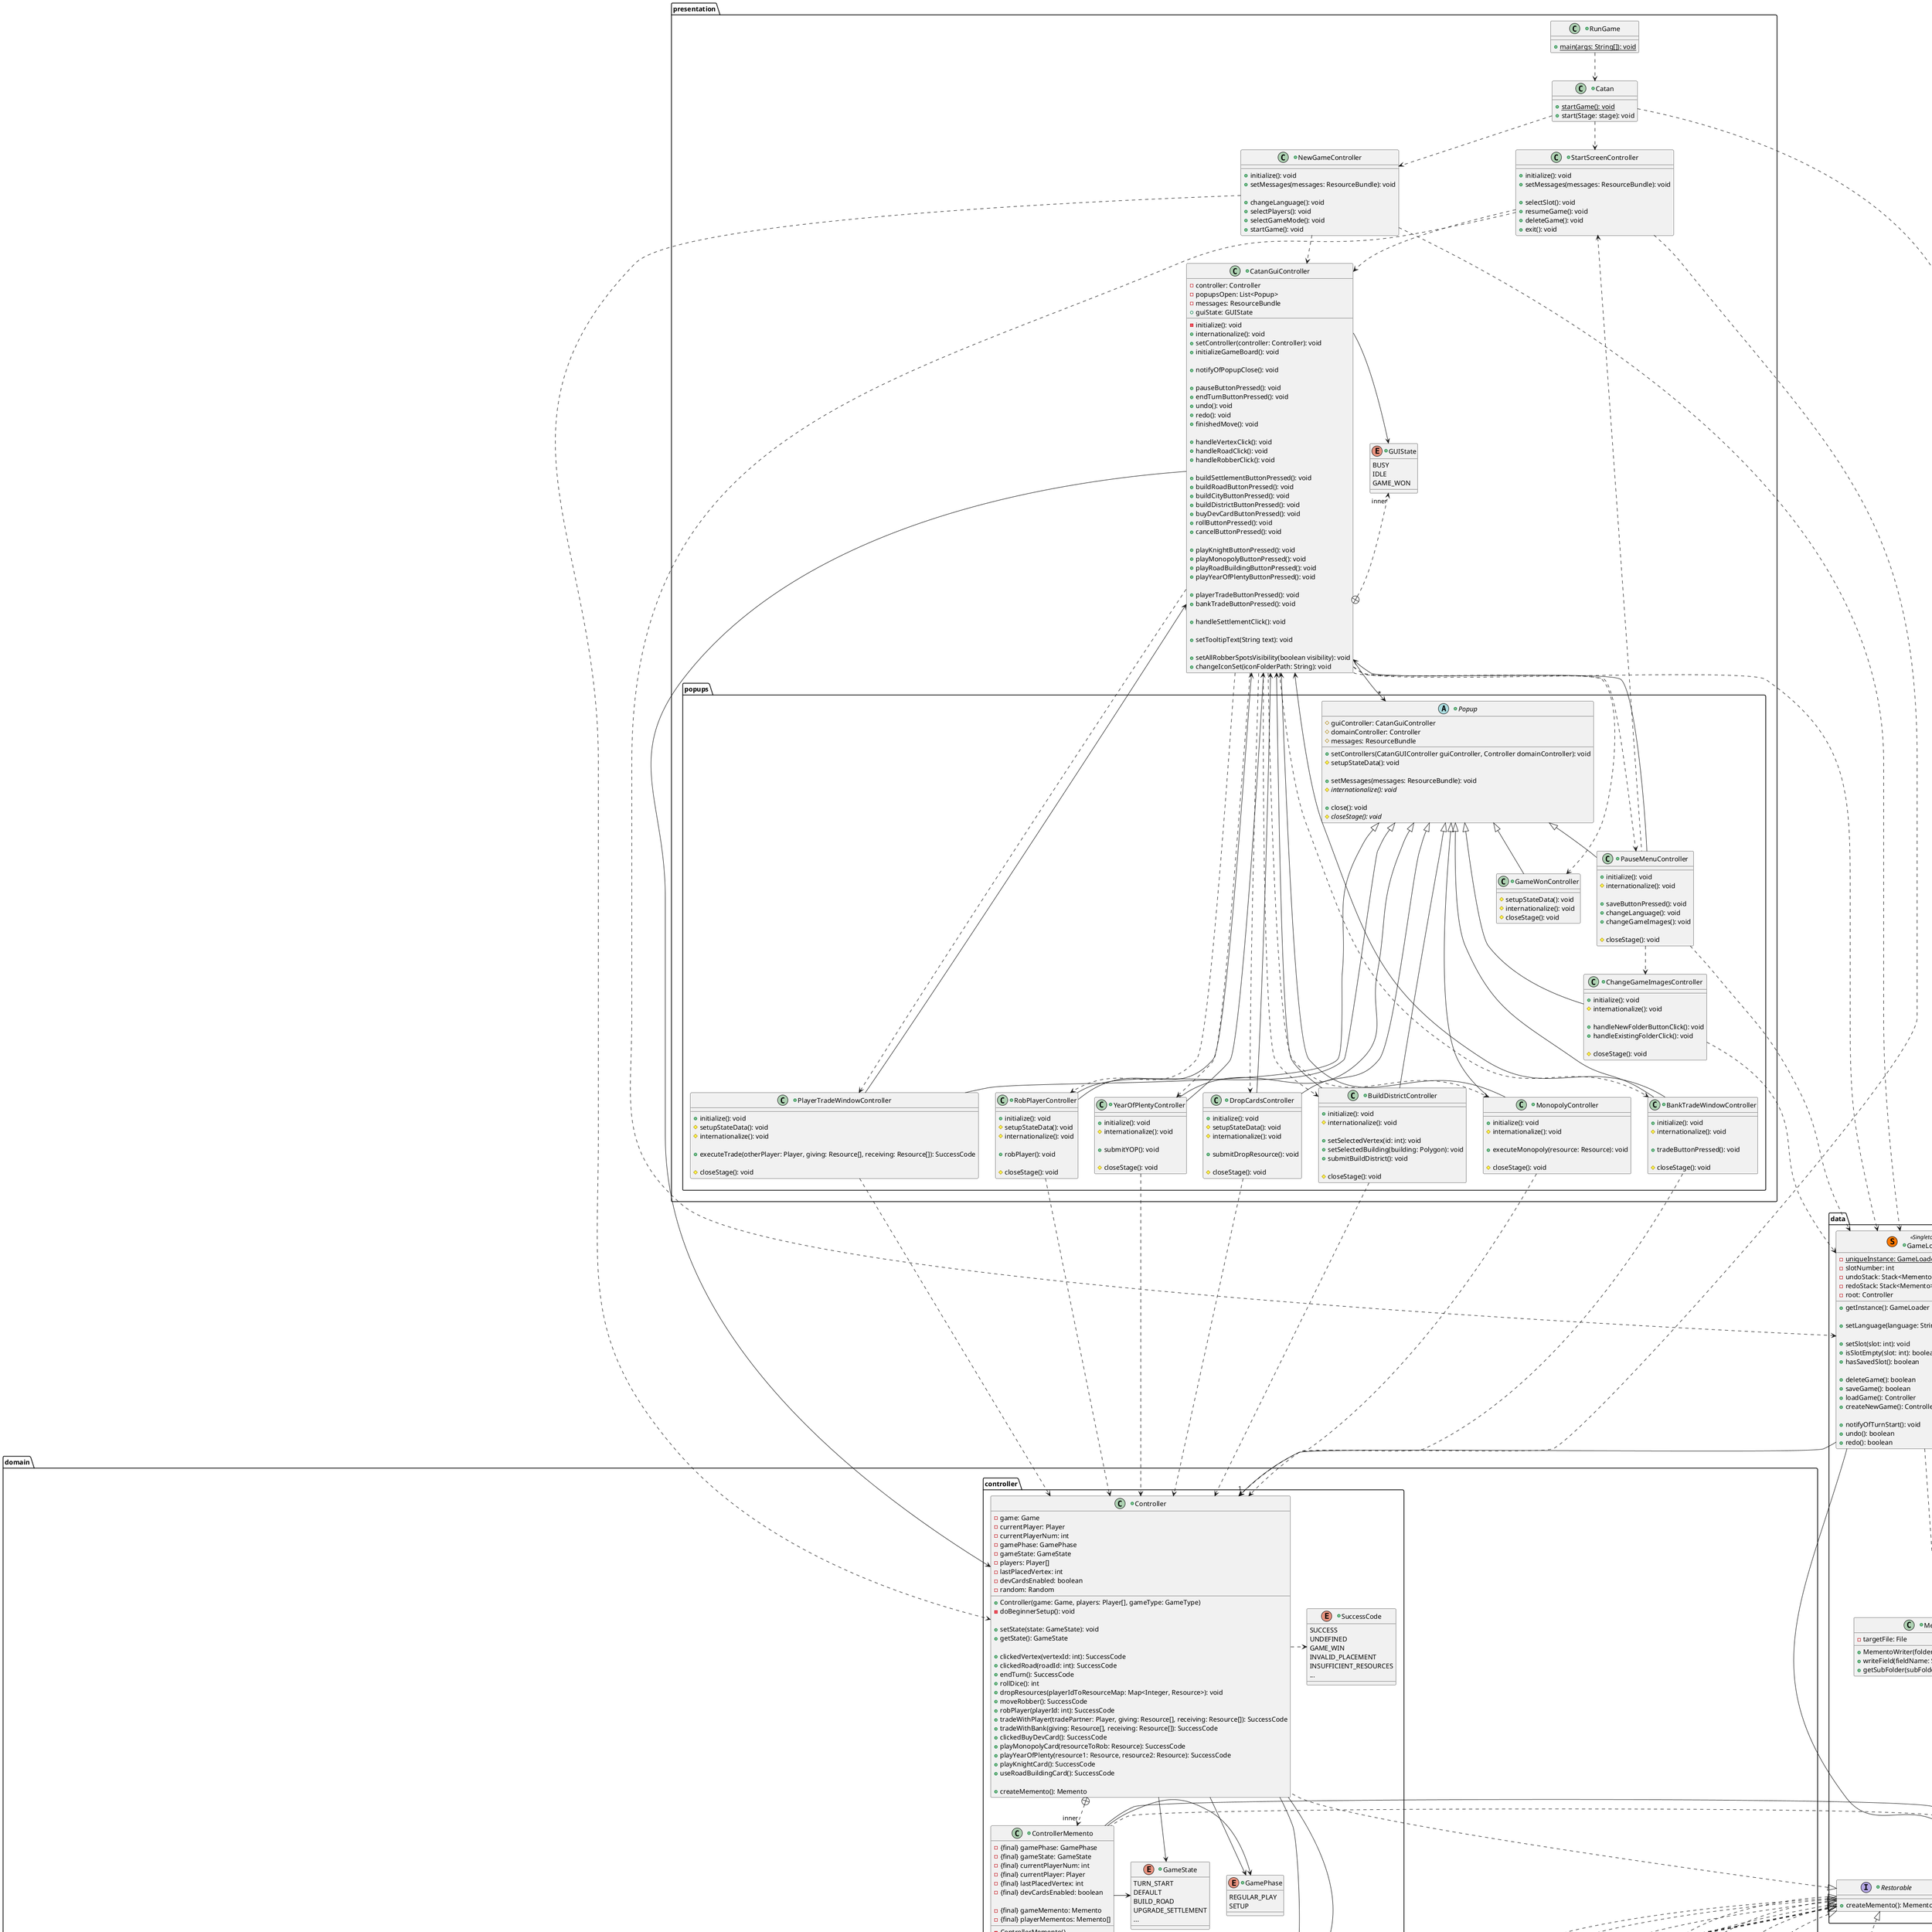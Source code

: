 @startuml

skinparam package<<Layout>> {
  borderColor Transparent
  backgroundColor Transparent
  fontColor Transparent
  stereotypeFontColor Transparent
}

package presentation {
    +class RunGame {
        +{static} main(args: String[]): void
    }

    +class Catan {
        +{static} startGame(): void
        +start(Stage: stage): void
    }

    +class StartScreenController {
        +initialize(): void
        +setMessages(messages: ResourceBundle): void

        +selectSlot(): void
        +resumeGame(): void
        +deleteGame(): void
        +exit(): void
    }

    +class NewGameController {
        +initialize(): void
        +setMessages(messages: ResourceBundle): void

        +changeLanguage(): void
        +selectPlayers(): void
        +selectGameMode(): void
        +startGame(): void
    }

    +class CatanGuiController {
        -controller: Controller
        -popupsOpen: List<Popup>
        -messages: ResourceBundle
        +guiState: GUIState

        -initialize(): void
        +internationalize(): void
        +setController(controller: Controller): void
        +initializeGameBoard(): void

        +notifyOfPopupClose(): void

        +pauseButtonPressed(): void
        +endTurnButtonPressed(): void
        +undo(): void
        +redo(): void
        +finishedMove(): void

        +handleVertexClick(): void
        +handleRoadClick(): void
        +handleRobberClick(): void

        +buildSettlementButtonPressed(): void
        +buildRoadButtonPressed(): void
        +buildCityButtonPressed(): void
        +buildDistrictButtonPressed(): void
        +buyDevCardButtonPressed(): void
        +rollButtonPressed(): void
        +cancelButtonPressed(): void

        +playKnightButtonPressed(): void
        +playMonopolyButtonPressed(): void
        +playRoadBuildingButtonPressed(): void
        +playYearOfPlentyButtonPressed(): void

        +playerTradeButtonPressed(): void
        +bankTradeButtonPressed(): void

        +handleSettlementClick(): void

        +setTooltipText(String text): void

        +setAllRobberSpotsVisibility(boolean visibility): void
        +changeIconSet(iconFolderPath: String): void
    }

    +enum GUIState {
        BUSY
        IDLE
        GAME_WON
    }

    Catan ..down> StartScreenController
    Catan ..down> NewGameController

    StartScreenController ..down> CatanGuiController
    NewGameController ..down> CatanGuiController

    CatanGuiController +..right>"inner" GUIState
    CatanGuiController --right> GUIState

    package popups {
        +abstract class Popup {
            #guiController: CatanGuiController
            #domainController: Controller
            #messages: ResourceBundle

            +setControllers(CatanGUIController guiController, Controller domainController): void
            #setupStateData(): void

            +setMessages(messages: ResourceBundle): void
            #{abstract} internationalize(): void

            +close(): void
            #{abstract} closeStage(): void
        }

        +class BankTradeWindowController {
            +initialize(): void
            #internationalize(): void

            +tradeButtonPressed(): void

            #closeStage(): void
        }

        +class BuildDistrictController {
            +initialize(): void
            #internationalize(): void

            +setSelectedVertex(id: int): void
            +setSelectedBuilding(building: Polygon): void
            +submitBuildDistrict(): void

            #closeStage(): void
        }

        +class ChangeGameImagesController {
            +initialize(): void
            #internationalize(): void

            +handleNewFolderButtonClick(): void
            +handleExistingFolderClick(): void

            #closeStage(): void
        }

        +class DropCardsController {
            +initialize(): void
            #setupStateData(): void
            #internationalize(): void

            +submitDropResource(): void

            #closeStage(): void
        }

        +class GameWonController {
            #setupStateData(): void
            #internationalize(): void
            #closeStage(): void
        }

        +class MonopolyController {
            +initialize(): void
            #internationalize(): void

            +executeMonopoly(resource: Resource): void

            #closeStage(): void
        }

        +class PauseMenuController {
            +initialize(): void
            #internationalize(): void

            +saveButtonPressed(): void
            +changeLanguage(): void
            +changeGameImages(): void

            #closeStage(): void
        }

        +class PlayerTradeWindowController {
            +initialize(): void
            #setupStateData(): void
            #internationalize(): void

            +executeTrade(otherPlayer: Player, giving: Resource[], receiving: Resource[]): SuccessCode

            #closeStage(): void
        }

        +class RobPlayerController {
            +initialize(): void
            #setupStateData(): void
            #internationalize(): void

            +robPlayer(): void

            #closeStage(): void
        }

        +class YearOfPlentyController {
            +initialize(): void
            #internationalize(): void

            +submitYOP(): void

            #closeStage(): void
        }

        BankTradeWindowController --up--|> Popup
        BuildDistrictController --up--|> Popup
        ChangeGameImagesController --up|> Popup
        DropCardsController --up--|> Popup
        GameWonController --up|> Popup
        MonopolyController --up--|> Popup
        PauseMenuController --up|> Popup
        PlayerTradeWindowController --up--|> Popup
        RobPlayerController --up--|> Popup
        YearOfPlentyController --up--|> Popup
    }

    CatanGuiController --down>"*" Popup
    CatanGuiController ..down> PauseMenuController
    CatanGuiController ..down...> BankTradeWindowController
    CatanGuiController ..down...> BuildDistrictController
    CatanGuiController ..down...> DropCardsController
    CatanGuiController ..down> GameWonController
    CatanGuiController ..down...> MonopolyController
    CatanGuiController ..down...> PlayerTradeWindowController
    CatanGuiController ..down...> RobPlayerController
    CatanGuiController ..down...> YearOfPlentyController

    BankTradeWindowController --up> CatanGuiController
    BuildDistrictController --up> CatanGuiController
    DropCardsController --up> CatanGuiController
    MonopolyController --up> CatanGuiController
    PauseMenuController --up> CatanGuiController
    PlayerTradeWindowController --up> CatanGuiController
    RobPlayerController --up> CatanGuiController
    YearOfPlentyController --up> CatanGuiController

    PauseMenuController ..down> ChangeGameImagesController
    PauseMenuController ..up> StartScreenController

    RunGame ..down> Catan
}

package domain {
    package controller {
        +class Controller {
            -game: Game
            -currentPlayer: Player
            -currentPlayerNum: int
            -gamePhase: GamePhase
            -gameState: GameState
            -players: Player[]
            -lastPlacedVertex: int
            -devCardsEnabled: boolean
            -random: Random

            +Controller(game: Game, players: Player[], gameType: GameType)
            -doBeginnerSetup(): void

            +setState(state: GameState): void
            +getState(): GameState

            +clickedVertex(vertexId: int): SuccessCode
            +clickedRoad(roadId: int): SuccessCode
            +endTurn(): SuccessCode
            +rollDice(): int
            +dropResources(playerIdToResourceMap: Map<Integer, Resource>): void
            +moveRobber(): SuccessCode
            +robPlayer(playerId: int): SuccessCode
            +tradeWithPlayer(tradePartner: Player, giving: Resource[], receiving: Resource[]): SuccessCode
            +tradeWithBank(giving: Resource[], receiving: Resource[]): SuccessCode
            +clickedBuyDevCard(): SuccessCode
            +playMonopolyCard(resourceToRob: Resource): SuccessCode
            +playYearOfPlenty(resource1: Resource, resource2: Resource): SuccessCode
            +playKnightCard(): SuccessCode
            +useRoadBuildingCard(): SuccessCode

            +createMemento(): Memento
        }

        +class ControllerMemento {
            -{final} gamePhase: GamePhase
            -{final} gameState: GameState
            -{final} currentPlayerNum: int
            -{final} currentPlayer: Player
            -{final} lastPlacedVertex: int
            -{final} devCardsEnabled: boolean

            -{final} gameMemento: Memento
            -{final} playerMementos: Memento[]

            -ControllerMemento()
            +ControllerMemento(folder: File)
            +save(folder: File): void
            +restore(): void
        }

        +enum GamePhase {
            REGULAR_PLAY
            SETUP
        }

        +enum GameState {
            TURN_START
            DEFAULT
            BUILD_ROAD
            UPGRADE_SETTLEMENT
            ...
        }

        +enum SuccessCode {
            SUCCESS
            UNDEFINED
            GAME_WIN
            INVALID_PLACEMENT
            INSUFFICIENT_RESOURCES
            ...
        }

        Controller .> SuccessCode

        Controller +..>"inner" ControllerMemento

        Controller -> GamePhase
        Controller -> GameState
        ControllerMemento -> GamePhase
        ControllerMemento -> GameState
    }

    package level1 <<Layout>> {

        package player {
            +class Player {
                +playerNum: int
                +hand: Hand
                +harvestBooster: HarvestBooster
                +victoryPoints: int
                +hasPlayedDevCard: boolean
                +numKnightsPlayed: int
                ~numSettlements: int
                ~numRoads: int
                ~numCities: int
                -tradeBoosts: Resource[]
                -numTradeBoosts: int
                -hasLongestRoadCard: boolean
                -hasLargestArmy: boolean

                +Player(num: int, booster: HarvestBooster, resourceBank: Bank)

                +purchaseSettlement(): boolean
                +purchaseRoad(): boolean
                +addTradeBoost(resource: Resource): void
                +tradeResources(otherPlayer: Player, resourcesGiven: Resource[], resourcesReceived: Resource[]): boolean
                +tradeWithBank(resourceGiven: Resource, resourceTaken: Resource): boolean
                +canUpgradeSettlementToCity(): boolean
                +purchaseDevCard(card: DevCard): boolean
                +useDevCard(card: DevCard): boolean

                +giveLongestRoadCard(): void
                +removeLongestRoadCard(): void
                +hasLongestRoad(): boolean
                +incrementNumKnights(): void
                +hasLargestArmy(): boolean
                +giveLargestArmyCard(): void
                +removeLargestArmyCard(): void

                +toString(): String
                +createMemento(): Memento
            }

            +class PlayerMemento {
                -{final} victoryPoints: int
                -{final} hasPlayedDevCard: boolean
                -{final} numKnightsPlayed: int
                -{final} numSettlements: int
                -{final} numRoads: int
                -{final} numCities: int
                -{final} tradeBoosts: Resource[]
                -{final} numTradeBoosts: int
                -{final} hasLongestRoadCard: boolean
                -{final} hasLargestArmy: boolean

                -{final} handMemento: Memento
                -{final} harvestBoosterMemento: Memento

                -PlayerMemento()
                +PlayerMemento(folder: File)
                +save(folder: File): void
                +restore(): void
            }

            +class HarvestBooster {
                -boosts: Map<Resource, BoostType>
                -durations: Map<Resource, Integer>

                +HarvestBooster()

                +getAdjustedHarvest(resources: Resource[]): Resource[]
                +setBoost(resource: Resource: boostType: BoostType): void

                +createMemento(): Memento
            }

            +class HarvestBoosterMemento {
                -{final} boosts: Map<Resource, BoostType>
                -{final} durations: Map<Resource, Integer>

                -HarvestBoosterMemento()
                +HarvestBoosterMemento(folder: File)
                +save(folder: File): void
                +restore(): void
            }

            +class Hand {
                -hand: Map<Resource, Integer>
                -devCards: Map<DevCard, Integer>
                -devCardsBoughtThisTurn: Map<DevCard, Integer>

                +Hand()

                +addResource(type: Resource, amount: int): boolean
                +addResources(resource: Resource[]): boolean
                +removeResource(type: Resource, amount: int): boolean
                +removeResources(resource: Resource[]): boolean
                +getResourceCount(): int
                +getResourceCount(resource: Resource): int
                +getResourceTypes(): Resource[]
                +clearResources(): void

                +addDevelopmentCard(card: DevCard): boolean
                +removeDevelopmentCard(card: DevCard): boolean

                +createMemento(): Memento
            }

            +class HandMemento {
                -{final} hand: Map<Resource, Integer>
                -{final} devCards: Map<DevCard, Integer>
                -{final} devCardsBoughtThisTurn: Map<DevCard, Integer>

                -HandMemento()
                +HandMemento(folder: File)
                +save(folder: File): void
                +restore(): void
            }

            +enum BoostType {
                ZERO
                DOUBLE
                NONE
            }

            Player +..right>"inner" PlayerMemento
            Player --down>"1" Hand
            Player --down>"1" HarvestBooster

            HarvestBooster +..>"inner" HarvestBoosterMemento
            HarvestBooster --down>"*" BoostType
            HarvestBoosterMemento --down>"*" BoostType

            Hand +..>"inner" HandMemento
        }

        package game {
            +class Game {
                -gameBoard: Gameboard
                -gameBoardGraph: GameboardGraph
                -deck: DevelopmentCardDeck
                -bank: Bank
                -setup: boolean

                +Game(gb: GameBoard, vg: VertexGraph, rg: RoadGraph, devDeck: DevelopmentCardDeck, bank: Bank)

                +placeSettlement(vertex: int, player: Player) throws InvalidPlacementException, NotEnoughResourcesException
                +placeRoad(road: int, vertex: int, player: Player) throws InvalidPlacementException, NotEnoughResourcesException
                +distributeResource(player: Player, condition: int): void
                +upgradeSettlement(player: Player, vertexId: int): void, throws InvalidPlacementException, NotEnoughResourcesException
                +buildDistrictOnVertex(player: Player, vertexId: int, type: DistrictType): void, throws NotEnoughResourcesException, InvalidPlacementException
                +buyDevCard(Player: player): throws NotEnoughResourcesException, EmptyDevCardDeckException

                +endSetup(): void

                +dropCards(resources: Map<Player, Resource[]>): throws IllegalArgumentException
                +moveRobber(tileId: int): throws InvalidPlacementException
                +stealFromPlayer(robber: Player, robbed: Player): throws NotEnoughResourcesException

                +playMonopoly(robber: Player, playersToRob Player[], resourceToRob: Resource): throws CardNotPlayableException
                +playYearOfPlenty(player: Player, resource1: Resource, resource2: Resource): throws NotEnoughResourcesException, CardNotPlayableException

                +createMemento(): Memento
            }

            +class GameMemento {
                -{final} setup: boolean

                -{final} gameBoardMemento: Memento
                -{final} gameboardGraphMemento: Memento
                -{final} deckMemento: Memento
                -{final} bankMemento: Memento

                -GameMemento()
                +GameMemento(folder: File)
                +save(folder: File): void
                +restore(): void
            }

            +enum GameType {
                BEGINNER
                ADVANCED
            }

            +exception CardNotPlayableException {
            }

            +exception InvalidPlacementException {
            }

            +exception NotEnoughResourcesException {
            }

            Game ..up> GameType
            Game ..up> CardNotPlayableException
            Game ..up> InvalidPlacementException
            Game ..up> NotEnoughResourcesException

            Game +..>"inner" GameMemento
        }
    }

    package level2 <<Layout>> {
        package bank {
            +class Bank {
                -bank: Map<Resource, Integer>
                +Bank()

                +removeResource(type: Resource, amount: int): boolean
                +addResource(type: Resource, amount: int): boolean
                +getResourceAmount(type: Resource): int

                +createMemento(): Memento
            }

            +class BankMemento {
                -{final} bank: Map<Resource, Integer>
                -BankMemento()
                +BankMemento(folder: File)
                +save(folder: File): void
                +restore(): void
            }

            +enum Resource {
                BRICK
                LUMBER
                ORE
                GRAIN
                WOOL
                ANY
            }

            Bank ->"*" Resource
            BankMemento ->"*" Resource

            Bank +..>"inner" BankMemento
        }

        package devcarddeck {
            +class DevelopmentCardDeck {
                -{static} DEFAULT_DECK: DevCard[]
                -deck: List<DevCard>
                +DevelopmentCardDeck()

                +draw(): DevCard, throws EmptyDevCardDeckException
                +returnToDeck(card: DevCard): void

                +createMemento(): Memento
            }

            +class DevCardDeckMemento {
                -{final} deck: List<DevCard>
                -DevCardDeckMemento()
                +DevCardDeckMemento(folder: File)
                +save(folder: File): void
                +restore(): void
            }

            +enum DevCard {
                KNIGHT
                VICTORY
                BUILD_ROAD
                PLENTY
                MONOPOLY
            }

            +exception EmptyDevCardDeckException {
            }

            DevelopmentCardDeck ..up> EmptyDevCardDeckException

            DevelopmentCardDeck +..>"inner" DevCardDeckMemento

            DevelopmentCardDeck ->"*" DevCard
            DevCardDeckMemento ->"*" DevCard
        }

        package gameboard {
            +class GameBoard {
                -terrainOrder: Terrain[]
                -dieOrder: Integer[]
                -robberTile: Tile
                -tiles: Tile[]

                +GameBoard(type: GameType)

                +getTileVertexIDs(tileNum: int): List<Integer>
                +getTile(locationId: int): Tile
                +getTiles(): Tile[]
                +getRobberTile(): Tile
                +setRobberTile(): Tile

                +createMemento(): Memento
            }

            +class GameBoardMemento {
                -{final} terrainOrder: Terrain[]
                -{final} dieOrder: Integer[]
                -{final} robberTileNum: int

                -{final} tileMementos: Memento[]

                -GameBoardMemento()
                +GameBoardMemento(folder: File)
                +save(folder: File): void
                +restore(): void
            }

            +class Tile {
                -terrainType: Terrain
                -dieNumber: int
                -tileNumber: int
                -hasRobber: boolean
                -vertexIDs: List<Integer>
                -vertexIDsInitialized: boolean

                +Tile(terrain: Terrain, dieNum: int, tileNum: int, robber: boolean)
                +setAdjacentVertexes(vertexIds: List<Integer>): void

                +getVertexIDs(): List<Integer>
                +getTerrain(): Terrain
                +getResource(): Resource
                +getDieNumber(): int
                +getTileNumber(): int
                +getHasRobber(): boolean
                +setRobber(has: boolean): void

                +createMemento(): Memento
            }

            +class TileMemento {
                -{final} terrainType: Terrain
                -{final} dieNumber: int
                -{final} hasRobber: boolean

                -TileMemento()
                +TileMemento(folder: File)
                +save(folder: File): void
                +restore(): void
            }

            +enum Terrain {
                HILLS
                FORREST
                MOUNTAINS
                FIELDS
                PASTURE
                DESERT
            }

            GameBoard --down>"*" Tile

            GameBoard +..>"inner" GameBoardMemento
            Tile +..>"inner" TileMemento

            GameBoard ->"*" Terrain
            GameBoardMemento ->"*" Terrain
            Tile ->"1" Terrain
            TileMemento ->"1" Terrain
        }

        package graphs {
            +class GameboardGraph {
                -portResources: Resource[]
                -vertexes: Vertex[]
                -ports: Port[]
                -roads: Road[]

                +GameboardGraph(gameType: GameType)

                +getVertex(locationId: int): Vertex
                +getPort(locationId: int): Port
                +getRoad(locationId: int): Road

                +giveLongestRoadCard(): void
            }

            +class GameboardGraphMemento {
                -{final} portResources: Resource[]

                -{final} vertexMementos: Memento[]
                -{final} portMementos: Memento[]
                -{final} roadMementos: Memento[]

                -GameboardGraphMemento()
                +GameboardGraphMemento(folder: File)
                +save(folder: File): void
                +restore(): void
            }

            +class Port {
                -locationId: int
                -resource: Resource

                +Port(id: int, resourceType: Resource)

                +getLocationId(): int
                +getResource(): Resource

                +createMemento(): Memento
            }

            +class PortMemento {
                -{final} resource: Resource
                -PortMemento()
                +PortMemento(folder: File)
                +save(folder: File): void
                +restore(): void
            }

            +class Road {
                -locationId: int
                -adjacentRoads: List<Road>
                -adjacentVertexes: List<Vertex>
                -owner: Player

                -adjacentRoadsInitialized: boolean
                -adjacentVertexesInitialized: boolean

                +Road(id: int)
                +setAdjacentRoads(roads: List<Road>): void
                +setAdjacentVertexes(vertexes: List<Vertex>): void

                +getLocationId(): int
                +getAdjacentRoads(): List<Road>
                +getAdjacentVertexes(): List<Vertex>

                +setOwner(player: Player): void
                +setOwner(player: Player): void
                +isOccupied(): boolean
                +isBuildable(): boolean
                +isAdjacentTo(vertex: Vertex): boolean
                +isBuildableBy(player: Player): boolean
                +getTail(origin: Vertex): Vertex

                +createMemento(): Memento
            }

            +class RoadMemento {
                -{final} owner: Player

                -RoadMemento()
                +RoadMemento(folder: File)
                +save(folder: File): void
                +restore(): void
            }

            +class Vertex {
                -locationId: int
                -adjacentRoads: List<Road>
                -adjacentVertexes: List<Vertex>
                -adjacentPort: Port
                -owner: Player
                -building: Building

                -adjacentRoadsInitialized: boolean
                -adjacentVertexesInitialized: boolean
                -portInitialized: boolean

                +Vertex(id: int)
                +setAdjacentPort(port: Port): void
                +setAdjacentRoads(roads: List<Road>): void
                +setAdjacentVertexes(vertexes: List<Vertex>): void

                +getLocationId(): int
                +getAdjacentRoads(): List<Road>
                +getAdjacentVertexes(): List<Vertex>
                +hasPort(): boolean
                +getAdjacentPort(): Port

                +isBuildable(): boolean
                +isAdjacentToSettlement(): boolean
                +isOccupied(): boolean
                +build(player: Player): void
                +getYield(resource: Resource): int
                +setOwner(player: Player): void
                +setOwner(player: Player): void
                +isBuildableBy(player: Player): boolean
                +isAdjacentToFriendlyRoad(player: Player): boolean
                +isCity(): boolean
                +isUpgradableBy(player: Player): boolean
                +upgradeToCity(player: Player): void
                +buildDistrict(player: Player, type: DistrictType): void, throws InvalidPlacementException
                +getBuilding(): Building
                +ownedByEnemyOf(player: Player): boolean

                +createMemento(): Memento
            }

            +class VertexMemento {
                -{final} owner: Player

                -{final} buildingMemento: Memento

                -VertexMemento()
                +VertexMemento(folder: File)
                +save(folder: File): void
                +restore(): void
            }

            GameboardGraph --down>"*" Vertex
            GameboardGraph --down>"*" Port
            GameboardGraph --down>"*" Road

            GameboardGraph +..right>"inner" GameboardGraphMemento
            Vertex +..down>"inner" VertexMemento
            Port +..down>"inner" PortMemento
            Road +..down>"inner" RoadMemento

            Road -->"*" Road
            Road -->"*" Vertex

            Vertex -->"*" Vertex
            Vertex --left>"*" Road
            Vertex --right>"1" Port
        }
    }

    package building {
        +class Building {
            -isCity: boolean
            ~district: DistrictType
            +Building()

            +getYield(resource: Resource): int
            +upgradeToCity(): void
            +buildDistrict(type: DistrictType): void
            +getDistrict(): DistrictType
            +isCity(): boolean

            +createMemento(): Memento
        }

        +class BuildingMemento {
            -{final} isCity: boolean
            -{final} district: DistrictType

            -BuildingMemento()
            +BuildingMemento(folder: File)
            +save(folder: File): void
            +restore(): void
        }

        +enum DistrictType {
            EMPTY
            MINE
            KILN
            SAWMILL
            GARDEN
            BARN
            ~districtCost: Resource[]
            ~type: Resource

            ~DistrictType(cost: Resource[], bonusType: Resource)
            +getYield(resource: Resource): int
        }

        Building ->"1" DistrictType
        BuildingMemento ->"1" DistrictType

        Building +..>"inner" BuildingMemento
    }

    Controller --down->"*" Player
    Controller --down->"1" Game


    Game --down-->"1" GameBoard
    Game --down-->"1" GameboardGraph
    Game --down-->"1" DevelopmentCardDeck
    Game --down-->"1" Bank

    Vertex --down>"1" Building
}

package data {
    +class GameLoader << (S,#FF7700) Singleton >> {
        -{static} uniqueInstance: GameLoader
        -slotNumber: int
        -undoStack: Stack<Memento>
        -redoStack: Stack<Memento>
        -root: Controller

        +getInstance(): GameLoader

        +setLanguage(language: String): ResourceBundle

        +setSlot(slot: int): void
        +isSlotEmpty(slot: int): boolean
        +hasSavedSlot(): boolean

        +deleteGame(): boolean
        +saveGame(): boolean
        +loadGame(): Controller
        +createNewGame(): Controller

        +notifyOfTurnStart(): void
        +undo(): boolean
        +redo(): boolean
    }

    +interface Memento {
        +save(folder: File): void
        +restore(): void
    }

    +interface Restorable {
        +createMemento(): Memento
    }

    +class MementoReader {
        -sourceFile: File
        +MementoReader(folder: File, fileName: String)
        +readField(fieldName: String): String
        +readAllFields(): Map<String, String>
        +getSubFolder(subFolderName: String) : File
    }

    +class MementoWriter {
        -targetFile: File
        +MementoWriter(folder: File, fileName: String)
        +writeField(fieldName: String, contents: String): void
        +getSubFolder(subFolderName: String) : File
    }

    GameLoader --down>"*" Memento
    GameLoader ..down> MementoReader
    GameLoader ..down> MementoWriter

    Memento ..up> MementoReader
    Memento ..up> MementoWriter

    Restorable ..right> Memento
}

Bank ..up|> Restorable
BankMemento ..up|> Memento

Controller ..up|> Restorable
ControllerMemento ..up|> Memento
ControllerMemento --up>"*" Memento

DevelopmentCardDeck ..up|> Restorable
DevCardDeckMemento ..up|> Memento

Game ..up|> Restorable
GameMemento ..up|> Memento
GameMemento --up>"*" Memento

Building ..up|> Restorable
BuildingMemento ..up|> Memento

GameBoard ..up|> Restorable
GameBoardMemento ..up|> Memento
GameBoardMemento --up>"*" Memento

Tile ..up|> Restorable
TileMemento ..up|> Memento

GameboardGraph ..up|> Restorable
GameboardGraphMemento ..up|> Memento
GameboardGraphMemento --up>"*" Memento

Vertex ..up|> Restorable
VertexMemento ..up|> Memento
VertexMemento --up>"1" Memento

Port ..up|> Restorable
PortMemento ..up|> Memento

Road ..up|> Restorable
RoadMemento ..up|> Memento

Player ..up|> Restorable
HarvestBooster ..up|> Restorable
Hand ..up|> Restorable
PlayerMemento ..up|> Memento
HarvestBoosterMemento ..up|> Memento
HandMemento ..up|> Memento

GameLoader --down>"1" Controller



Catan ..down....> GameLoader
StartScreenController ..down..> GameLoader
NewGameController ..down..> GameLoader
CatanGuiController ..down..> GameLoader
PauseMenuController  ..down..> GameLoader
ChangeGameImagesController ..down..> GameLoader


StartScreenController ..down...> Controller
NewGameController ..down...> Controller

BankTradeWindowController ..down> Controller
BuildDistrictController ..down> Controller
DropCardsController ..down> Controller
MonopolyController ..down> Controller
PlayerTradeWindowController ..down> Controller
RobPlayerController ..down> Controller
YearOfPlentyController ..down> Controller


CatanGuiController --down--> Controller


@enduml